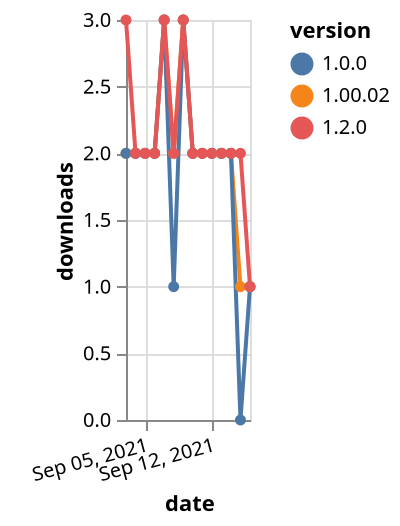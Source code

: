 {"$schema": "https://vega.github.io/schema/vega-lite/v5.json", "description": "A simple bar chart with embedded data.", "data": {"values": [{"date": "2021-09-03", "total": 359, "delta": 2, "version": "1.00.02"}, {"date": "2021-09-04", "total": 361, "delta": 2, "version": "1.00.02"}, {"date": "2021-09-05", "total": 363, "delta": 2, "version": "1.00.02"}, {"date": "2021-09-06", "total": 365, "delta": 2, "version": "1.00.02"}, {"date": "2021-09-07", "total": 368, "delta": 3, "version": "1.00.02"}, {"date": "2021-09-08", "total": 370, "delta": 2, "version": "1.00.02"}, {"date": "2021-09-09", "total": 373, "delta": 3, "version": "1.00.02"}, {"date": "2021-09-10", "total": 375, "delta": 2, "version": "1.00.02"}, {"date": "2021-09-11", "total": 377, "delta": 2, "version": "1.00.02"}, {"date": "2021-09-12", "total": 379, "delta": 2, "version": "1.00.02"}, {"date": "2021-09-13", "total": 381, "delta": 2, "version": "1.00.02"}, {"date": "2021-09-14", "total": 383, "delta": 2, "version": "1.00.02"}, {"date": "2021-09-15", "total": 384, "delta": 1, "version": "1.00.02"}, {"date": "2021-09-16", "total": 385, "delta": 1, "version": "1.00.02"}, {"date": "2021-09-03", "total": 646, "delta": 2, "version": "1.0.0"}, {"date": "2021-09-04", "total": 648, "delta": 2, "version": "1.0.0"}, {"date": "2021-09-05", "total": 650, "delta": 2, "version": "1.0.0"}, {"date": "2021-09-06", "total": 652, "delta": 2, "version": "1.0.0"}, {"date": "2021-09-07", "total": 655, "delta": 3, "version": "1.0.0"}, {"date": "2021-09-08", "total": 656, "delta": 1, "version": "1.0.0"}, {"date": "2021-09-09", "total": 659, "delta": 3, "version": "1.0.0"}, {"date": "2021-09-10", "total": 661, "delta": 2, "version": "1.0.0"}, {"date": "2021-09-11", "total": 663, "delta": 2, "version": "1.0.0"}, {"date": "2021-09-12", "total": 665, "delta": 2, "version": "1.0.0"}, {"date": "2021-09-13", "total": 667, "delta": 2, "version": "1.0.0"}, {"date": "2021-09-14", "total": 669, "delta": 2, "version": "1.0.0"}, {"date": "2021-09-15", "total": 669, "delta": 0, "version": "1.0.0"}, {"date": "2021-09-16", "total": 670, "delta": 1, "version": "1.0.0"}, {"date": "2021-09-03", "total": 230, "delta": 3, "version": "1.2.0"}, {"date": "2021-09-04", "total": 232, "delta": 2, "version": "1.2.0"}, {"date": "2021-09-05", "total": 234, "delta": 2, "version": "1.2.0"}, {"date": "2021-09-06", "total": 236, "delta": 2, "version": "1.2.0"}, {"date": "2021-09-07", "total": 239, "delta": 3, "version": "1.2.0"}, {"date": "2021-09-08", "total": 241, "delta": 2, "version": "1.2.0"}, {"date": "2021-09-09", "total": 244, "delta": 3, "version": "1.2.0"}, {"date": "2021-09-10", "total": 246, "delta": 2, "version": "1.2.0"}, {"date": "2021-09-11", "total": 248, "delta": 2, "version": "1.2.0"}, {"date": "2021-09-12", "total": 250, "delta": 2, "version": "1.2.0"}, {"date": "2021-09-13", "total": 252, "delta": 2, "version": "1.2.0"}, {"date": "2021-09-14", "total": 254, "delta": 2, "version": "1.2.0"}, {"date": "2021-09-15", "total": 256, "delta": 2, "version": "1.2.0"}, {"date": "2021-09-16", "total": 257, "delta": 1, "version": "1.2.0"}]}, "width": "container", "mark": {"type": "line", "point": {"filled": true}}, "encoding": {"x": {"field": "date", "type": "temporal", "timeUnit": "yearmonthdate", "title": "date", "axis": {"labelAngle": -15}}, "y": {"field": "delta", "type": "quantitative", "title": "downloads"}, "color": {"field": "version", "type": "nominal"}, "tooltip": {"field": "delta"}}}